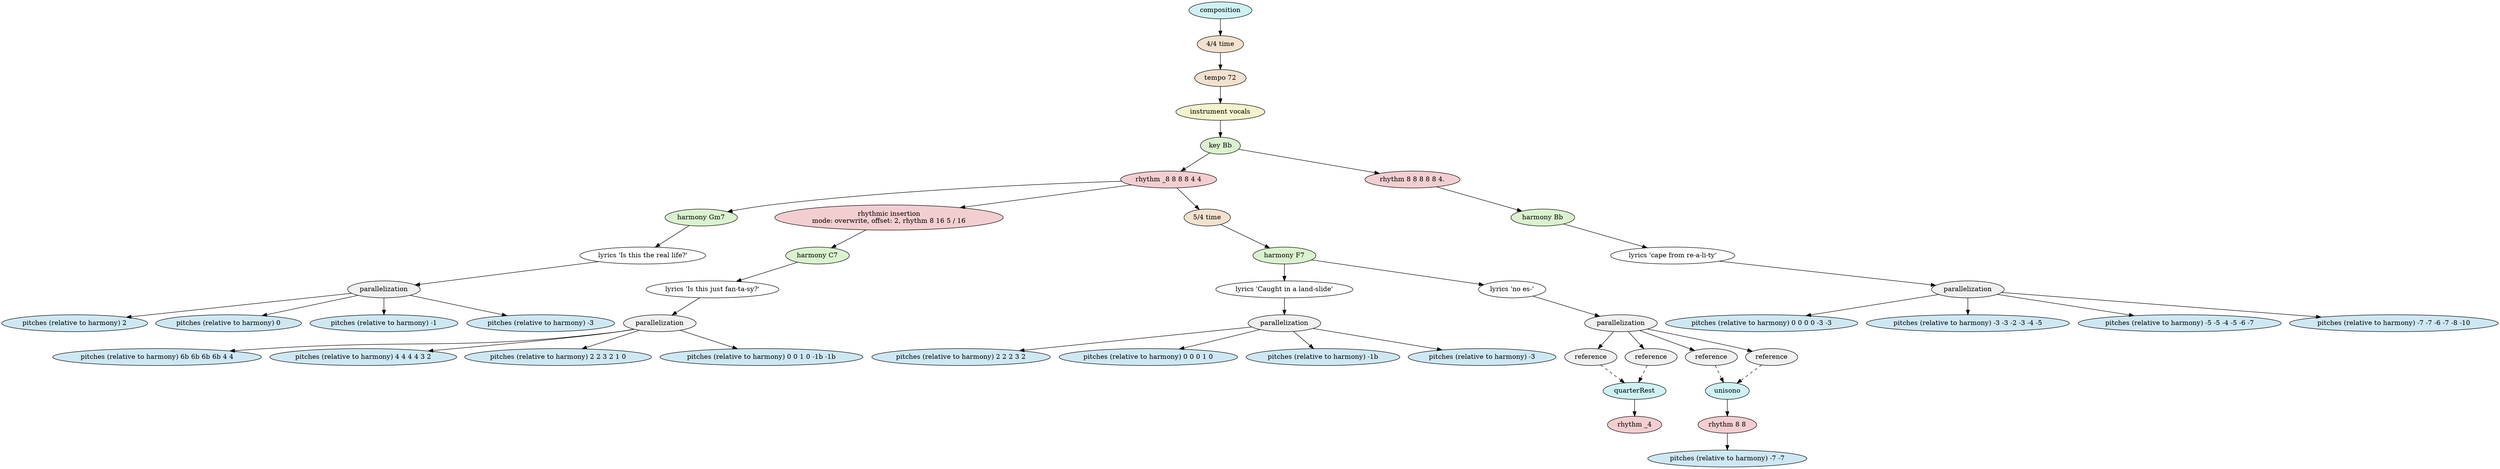 digraph compositionModel {
    graph [ordering="out"];
    n0 [fillcolor="#cef2f3",style="filled",label="composition"];
    n1 [fillcolor="#f3e1ce",style="filled",label="4/4 time"];
    n0 -> n1;
    n2 [fillcolor="#f3e1ce",style="filled",label="tempo 72"];
    n1 -> n2;
    n3 [fillcolor="#f3f3ce",style="filled",label="instrument vocals"];
    n2 -> n3;
    n4 [fillcolor="#daf3ce",style="filled",label="key Bb"];
    n3 -> n4;
    n5 [fillcolor="#f3ced0",style="filled",label="rhythm _8 8 8 8 4 4"];
    n4 -> n5;
    n6 [fillcolor="#daf3ce",style="filled",label="harmony Gm7"];
    n5 -> n6;
    n7 [fillcolor="white",style="filled",label="lyrics 'Is this the real life?'"];
    n6 -> n7;
    n8 [fillcolor="#f0f0f0",style="filled",label="parallelization"];
    n7 -> n8;
    n9 [fillcolor="#cee8f3",style="filled",label="pitches (relative to harmony) 2"];
    n8 -> n9;
    n10 [fillcolor="#cee8f3",style="filled",label="pitches (relative to harmony) 0"];
    n8 -> n10;
    n11 [fillcolor="#cee8f3",style="filled",label="pitches (relative to harmony) -1"];
    n8 -> n11;
    n12 [fillcolor="#cee8f3",style="filled",label="pitches (relative to harmony) -3"];
    n8 -> n12;
    n13 [fillcolor="#f3ced0",style="filled",label="rhythmic insertion
mode: overwrite, offset: 2, rhythm 8 16 5 / 16"];
    n5 -> n13;
    n14 [fillcolor="#daf3ce",style="filled",label="harmony C7"];
    n13 -> n14;
    n15 [fillcolor="white",style="filled",label="lyrics 'Is this just fan-ta-sy?'"];
    n14 -> n15;
    n16 [fillcolor="#f0f0f0",style="filled",label="parallelization"];
    n15 -> n16;
    n17 [fillcolor="#cee8f3",style="filled",label="pitches (relative to harmony) 6b 6b 6b 6b 4 4"];
    n16 -> n17;
    n18 [fillcolor="#cee8f3",style="filled",label="pitches (relative to harmony) 4 4 4 4 3 2"];
    n16 -> n18;
    n19 [fillcolor="#cee8f3",style="filled",label="pitches (relative to harmony) 2 2 3 2 1 0"];
    n16 -> n19;
    n20 [fillcolor="#cee8f3",style="filled",label="pitches (relative to harmony) 0 0 1 0 -1b -1b"];
    n16 -> n20;
    n21 [fillcolor="#f3e1ce",style="filled",label="5/4 time"];
    n5 -> n21;
    n22 [fillcolor="#daf3ce",style="filled",label="harmony F7"];
    n21 -> n22;
    n23 [fillcolor="white",style="filled",label="lyrics 'Caught in a land-slide'"];
    n22 -> n23;
    n24 [fillcolor="#f0f0f0",style="filled",label="parallelization"];
    n23 -> n24;
    n25 [fillcolor="#cee8f3",style="filled",label="pitches (relative to harmony) 2 2 2 3 2"];
    n24 -> n25;
    n26 [fillcolor="#cee8f3",style="filled",label="pitches (relative to harmony) 0 0 0 1 0"];
    n24 -> n26;
    n27 [fillcolor="#cee8f3",style="filled",label="pitches (relative to harmony) -1b"];
    n24 -> n27;
    n28 [fillcolor="#cee8f3",style="filled",label="pitches (relative to harmony) -3"];
    n24 -> n28;
    n29 [fillcolor="white",style="filled",label="lyrics 'no es-'"];
    n22 -> n29;
    n30 [fillcolor="#f0f0f0",style="filled",label="parallelization"];
    n29 -> n30;
    n31 [fillcolor="#f0f0f0",style="filled",label="reference"];
    n30 -> n31;
    n32 [fillcolor="#f0f0f0",style="filled",label="reference"];
    n30 -> n32;
    n33 [fillcolor="#f0f0f0",style="filled",label="reference"];
    n30 -> n33;
    n34 [fillcolor="#f0f0f0",style="filled",label="reference"];
    n30 -> n34;
    n35 [fillcolor="#f3ced0",style="filled",label="rhythm 8 8 8 8 8 4."];
    n4 -> n35;
    n36 [fillcolor="#daf3ce",style="filled",label="harmony Bb"];
    n35 -> n36;
    n37 [fillcolor="white",style="filled",label="lyrics 'cape from re-a-li-ty'"];
    n36 -> n37;
    n38 [fillcolor="#f0f0f0",style="filled",label="parallelization"];
    n37 -> n38;
    n39 [fillcolor="#cee8f3",style="filled",label="pitches (relative to harmony) 0 0 0 0 -3 -3"];
    n38 -> n39;
    n40 [fillcolor="#cee8f3",style="filled",label="pitches (relative to harmony) -3 -3 -2 -3 -4 -5"];
    n38 -> n40;
    n41 [fillcolor="#cee8f3",style="filled",label="pitches (relative to harmony) -5 -5 -4 -5 -6 -7"];
    n38 -> n41;
    n42 [fillcolor="#cee8f3",style="filled",label="pitches (relative to harmony) -7 -7 -6 -7 -8 -10"];
    n38 -> n42;
    n43 [fillcolor="#cef2f3",style="filled",label="quarterRest"];
    n44 [fillcolor="#f3ced0",style="filled",label="rhythm _4"];
    n43 -> n44;
    n45 [fillcolor="#cef2f3",style="filled",label="unisono"];
    n46 [fillcolor="#f3ced0",style="filled",label="rhythm 8 8"];
    n45 -> n46;
    n47 [fillcolor="#cee8f3",style="filled",label="pitches (relative to harmony) -7 -7"];
    n46 -> n47;
    n31 -> n43 [style="dashed"];
    n32 -> n43 [style="dashed"];
    n33 -> n45 [style="dashed"];
    n34 -> n45 [style="dashed"];
}